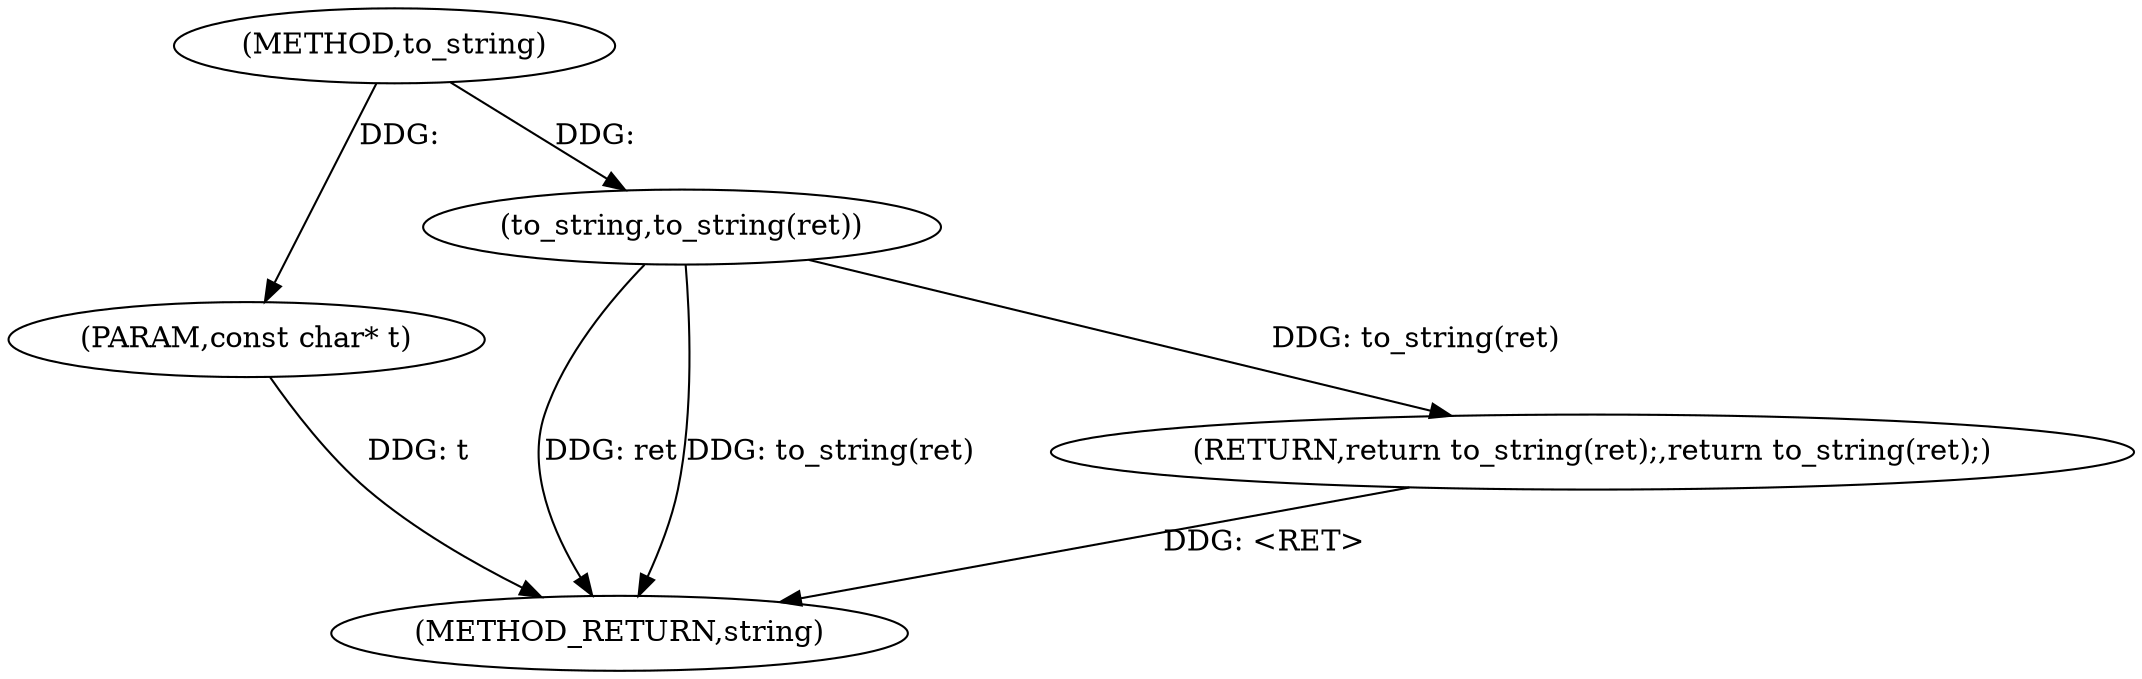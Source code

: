 digraph "to_string" {  
"1000178" [label = "(METHOD,to_string)" ]
"1000185" [label = "(METHOD_RETURN,string)" ]
"1000179" [label = "(PARAM,const char* t)" ]
"1000182" [label = "(RETURN,return to_string(ret);,return to_string(ret);)" ]
"1000183" [label = "(to_string,to_string(ret))" ]
  "1000179" -> "1000185"  [ label = "DDG: t"] 
  "1000183" -> "1000185"  [ label = "DDG: ret"] 
  "1000183" -> "1000185"  [ label = "DDG: to_string(ret)"] 
  "1000182" -> "1000185"  [ label = "DDG: <RET>"] 
  "1000178" -> "1000179"  [ label = "DDG: "] 
  "1000183" -> "1000182"  [ label = "DDG: to_string(ret)"] 
  "1000178" -> "1000183"  [ label = "DDG: "] 
}
